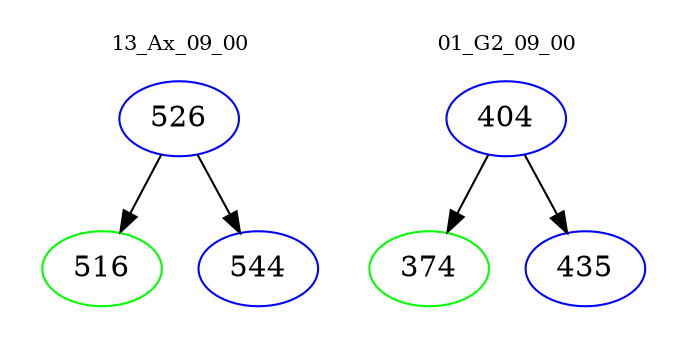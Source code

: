 digraph{
subgraph cluster_0 {
color = white
label = "13_Ax_09_00";
fontsize=10;
T0_526 [label="526", color="blue"]
T0_526 -> T0_516 [color="black"]
T0_516 [label="516", color="green"]
T0_526 -> T0_544 [color="black"]
T0_544 [label="544", color="blue"]
}
subgraph cluster_1 {
color = white
label = "01_G2_09_00";
fontsize=10;
T1_404 [label="404", color="blue"]
T1_404 -> T1_374 [color="black"]
T1_374 [label="374", color="green"]
T1_404 -> T1_435 [color="black"]
T1_435 [label="435", color="blue"]
}
}
